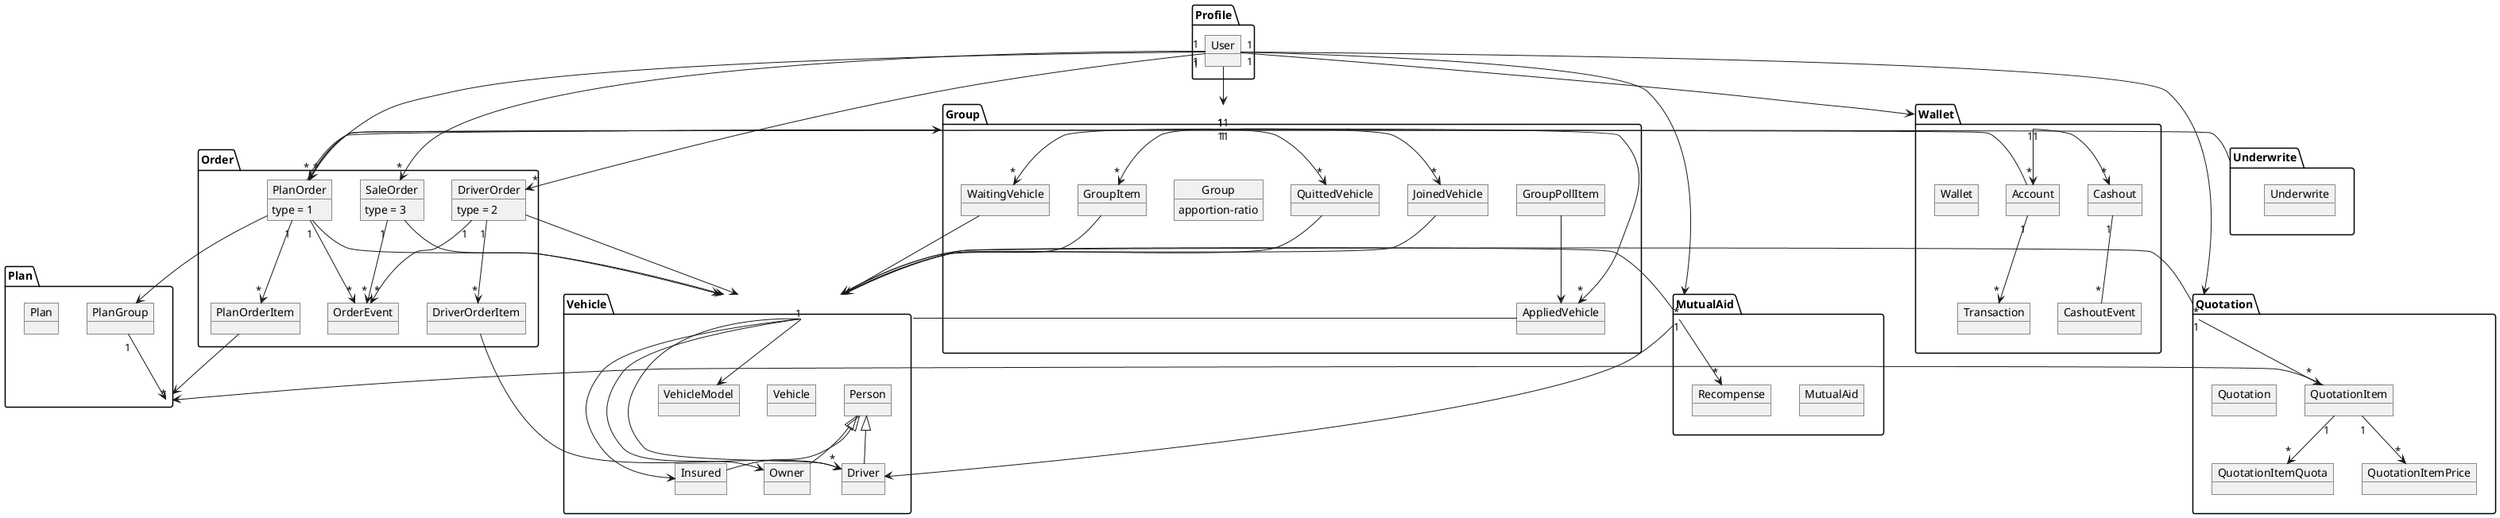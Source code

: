 @startuml
package Profile {
  object User
}
package Group {
  object Group {
    apportion-ratio
  }
  object GroupItem
  object AppliedVehicle
  object WaitingVehicle
  object JoinedVehicle
  object QuittedVehicle
  object GroupPollItem
}
package Plan {
  object PlanGroup
  object Plan
}
package Vehicle {
  object Person
  object Driver
  object Owner
  object Insured
  object Vehicle
  object VehicleModel
}
package MutualAid {
  object MutualAid
  object Recompense
}
package Wallet {
  object Wallet
  object Transaction
  object Account
  object Cashout
  object CashoutEvent
}
package Order {
  object PlanOrder {
    type = 1
  }
  object SaleOrder {
    type = 3
  }
  object DriverOrder {
    type = 2
  }
  object PlanOrderItem
  object DriverOrderItem
  object OrderEvent
}
package Quotation {
  object Quotation
  object QuotationItem
  object QuotationItemQuota
  object QuotationItemPrice
}
package Underwrite {
  object Underwrite
}

PlanGroup "1" --> "*" Plan

PlanOrder "1" --> "*" OrderEvent
SaleOrder "1" --> "*" OrderEvent
DriverOrder "1" --> "*" OrderEvent

User "1" --> "*" PlanOrder
User "1" --> "*" DriverOrder
User "1" --> "*" SaleOrder
User "1" --> "*" Quotation
User --> Wallet
User --> Group

PlanOrder -> Vehicle
SaleOrder -> Vehicle
DriverOrder -> Vehicle
Group "1" <- "*" PlanOrder
Group "1" --> "*" GroupItem
Group "1" --> "*" WaitingVehicle
Group "1" --> "*" AppliedVehicle
Group "1" --> "*" JoinedVehicle
Group "1" --> "*" QuittedVehicle
GroupItem --> Vehicle
GroupPollItem --> AppliedVehicle
WaitingVehicle - Vehicle
AppliedVehicle - Vehicle
JoinedVehicle - Vehicle
QuittedVehicle - Vehicle

PlanOrder --> PlanGroup
PlanOrderItem -> Plan

PlanOrder "1" --> "*" PlanOrderItem

DriverOrder "1" --> "*" DriverOrderItem
DriverOrderItem -> Driver

User "1" --> "*" MutualAid

Person <|-- Driver
Person <|-- Owner
Person <|-- Insured
Vehicle --> VehicleModel
Vehicle "1" --> "*" Driver
Vehicle --> Owner
Vehicle --> Insured

Wallet "1" --> "*" Account
Account "1" --> "*" Transaction
Wallet "1" -> "*" Cashout

PlanOrder - Account

MutualAid -> Driver
MutualAid -> Vehicle
MutualAid "1" --> "*" Recompense

Quotation "1" --> "*" QuotationItem
QuotationItem -> Plan
QuotationItem "1" --> "*" QuotationItemQuota
QuotationItem "1" --> "*" QuotationItemPrice

Quotation -> Vehicle

Underwrite -> PlanOrder

Cashout "1" -- "*" CashoutEvent

@enduml
